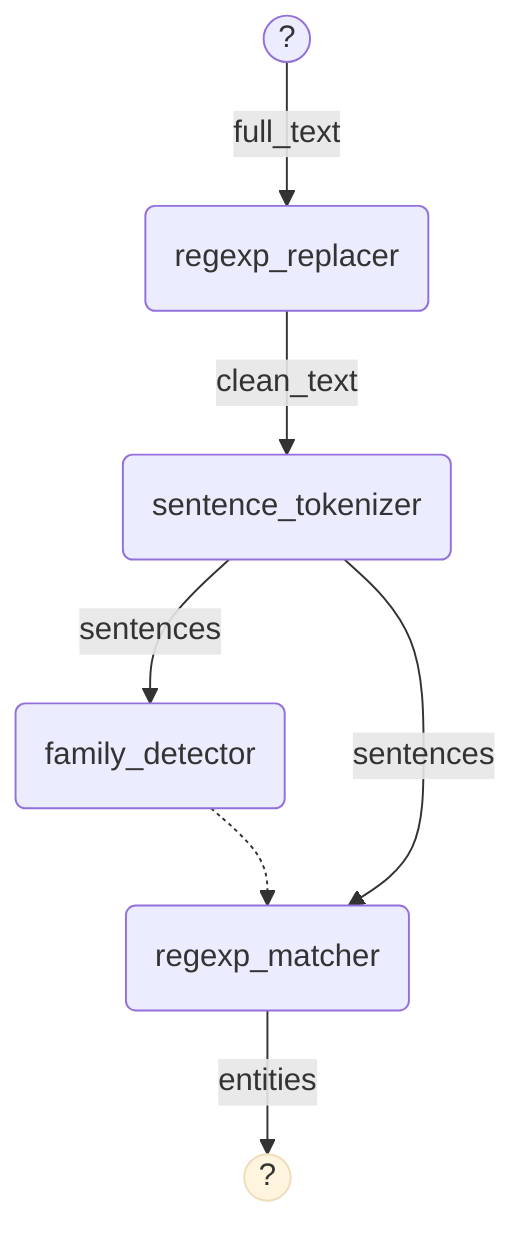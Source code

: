 graph TD
    A((?))
    B(regexp_replacer)
    C(sentence_tokenizer)
    E(family_detector)
    F(regexp_matcher)
    G((?)):::io

    A -- full_text --> B
    B -- clean_text --> C
    C -- sentences --> E
    E ~~~ F


    E -.-> F

    C -- sentences --> F
    F -- entities --> G

    classDef io fill:#fff4dd,stroke:#edb: